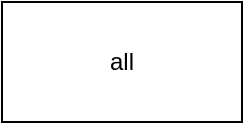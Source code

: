 <mxfile version="17.4.3" type="github"><diagram id="RcmJu9b1XudlNNmj103F" name="Page-1"><mxGraphModel dx="2249" dy="1954" grid="1" gridSize="10" guides="1" tooltips="1" connect="1" arrows="1" fold="1" page="1" pageScale="1" pageWidth="827" pageHeight="1169" math="0" shadow="0"><root><mxCell id="0"/><mxCell id="1" parent="0"/><mxCell id="Vy5ivjs59IEktxRCY69I-1" value="all" style="rounded=0;whiteSpace=wrap;html=1;" parent="1" vertex="1"><mxGeometry x="-710" y="-270" width="120" height="60" as="geometry"/></mxCell></root></mxGraphModel></diagram></mxfile>